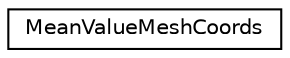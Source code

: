 digraph G
{
  edge [fontname="Helvetica",fontsize="10",labelfontname="Helvetica",labelfontsize="10"];
  node [fontname="Helvetica",fontsize="10",shape=record];
  rankdir=LR;
  Node1 [label="MeanValueMeshCoords",height=0.2,width=0.4,color="black", fillcolor="white", style="filled",URL="$d1/df6/classMeanValueMeshCoords.html",tooltip="compute mvmcs"];
}
